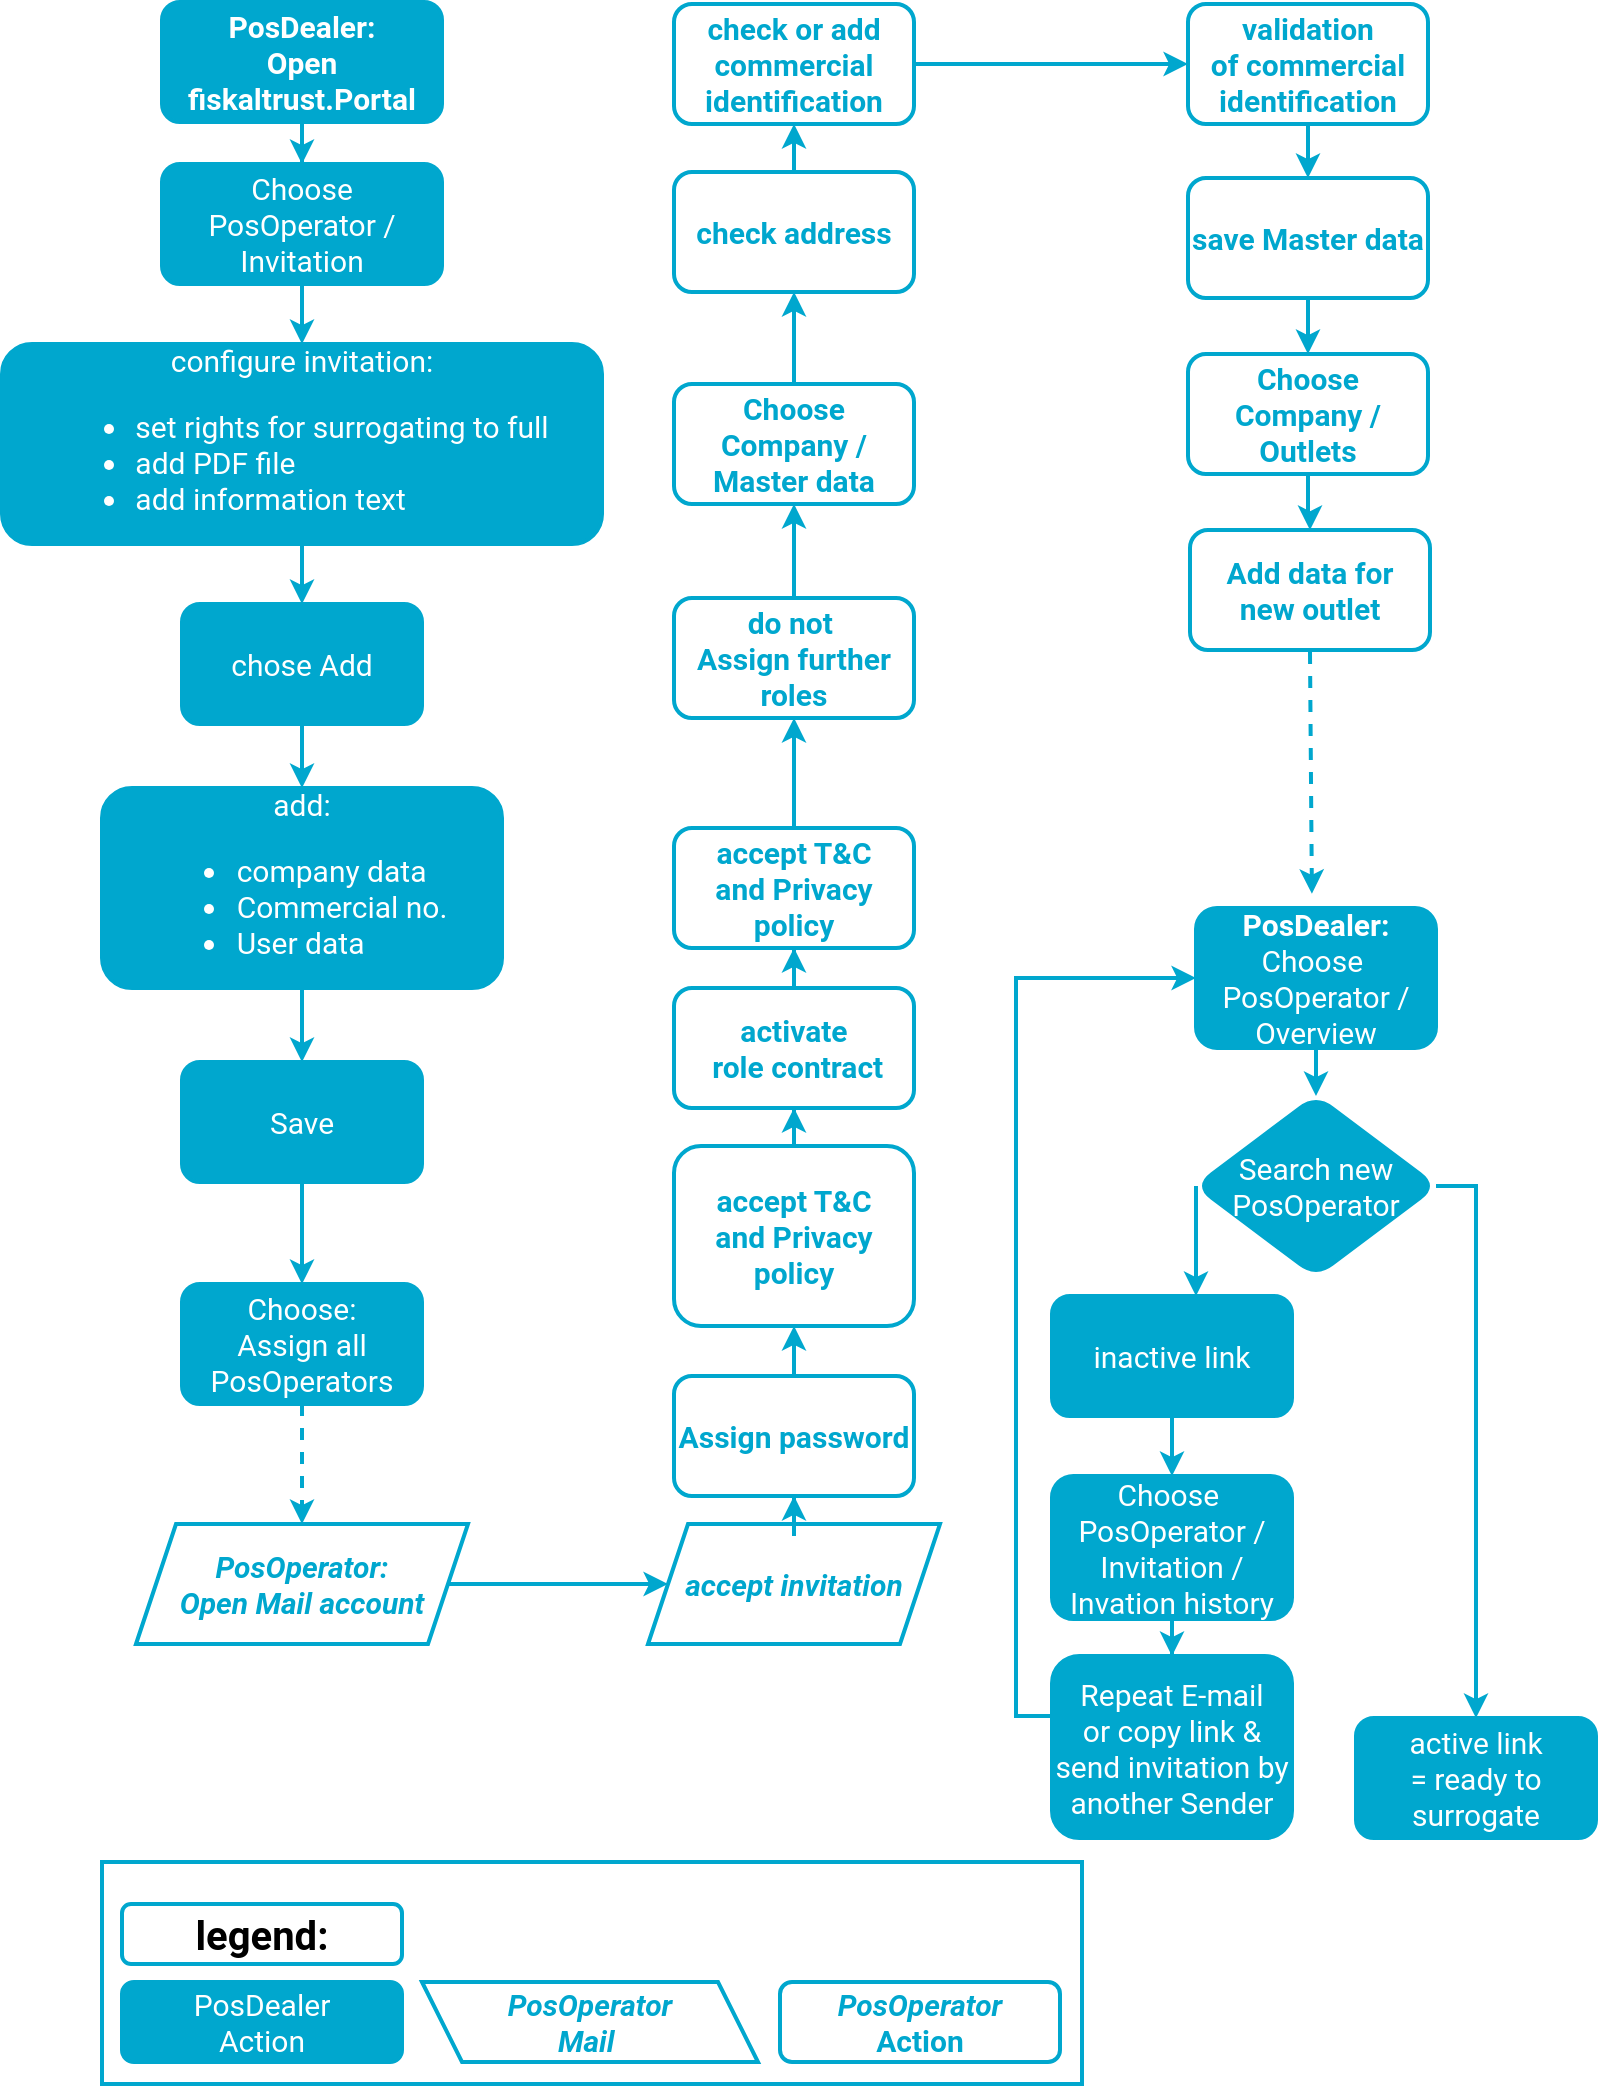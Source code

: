 <mxfile version="15.8.7" type="device"><diagram id="C5RBs43oDa-KdzZeNtuy" name="Page-1"><mxGraphModel dx="2169" dy="857" grid="1" gridSize="10" guides="1" tooltips="1" connect="1" arrows="1" fold="1" page="1" pageScale="1" pageWidth="827" pageHeight="1169" math="0" shadow="0"><root><mxCell id="WIyWlLk6GJQsqaUBKTNV-0"/><mxCell id="WIyWlLk6GJQsqaUBKTNV-1" parent="WIyWlLk6GJQsqaUBKTNV-0"/><mxCell id="Mn3AqxcqX_a29lvz7Gvl-0" value="" style="edgeStyle=orthogonalEdgeStyle;rounded=0;orthogonalLoop=1;jettySize=auto;html=1;fontFamily=Roboto;fontSize=24;fontColor=#00A7CE;strokeColor=#00A7CE;strokeWidth=2;" parent="WIyWlLk6GJQsqaUBKTNV-1" source="Mn3AqxcqX_a29lvz7Gvl-1" target="Mn3AqxcqX_a29lvz7Gvl-3" edge="1"><mxGeometry relative="1" as="geometry"/></mxCell><mxCell id="Mn3AqxcqX_a29lvz7Gvl-1" value="&lt;span style=&quot;font-weight: 700&quot;&gt;PosDealer:&lt;/span&gt;&lt;br style=&quot;font-weight: 700&quot;&gt;&lt;span style=&quot;font-weight: 700&quot;&gt;Open fiskaltrust.Portal&lt;/span&gt;&lt;span style=&quot;font-weight: 700 ; font-size: 15px&quot;&gt;&lt;br&gt;&lt;/span&gt;" style="whiteSpace=wrap;html=1;rounded=1;fontColor=#FFFFFF;strokeColor=#00A7CE;fillColor=#00A7CE;fontFamily=Roboto;fontSize=15;strokeWidth=2;" parent="WIyWlLk6GJQsqaUBKTNV-1" vertex="1"><mxGeometry x="-730" y="119" width="140" height="60" as="geometry"/></mxCell><mxCell id="Mn3AqxcqX_a29lvz7Gvl-18" value="" style="edgeStyle=orthogonalEdgeStyle;rounded=0;orthogonalLoop=1;jettySize=auto;html=1;fontColor=#00A7CE;strokeColor=#00A7CE;strokeWidth=2;" parent="WIyWlLk6GJQsqaUBKTNV-1" source="Mn3AqxcqX_a29lvz7Gvl-3" target="Mn3AqxcqX_a29lvz7Gvl-17" edge="1"><mxGeometry relative="1" as="geometry"/></mxCell><mxCell id="Mn3AqxcqX_a29lvz7Gvl-3" value="Choose&lt;br&gt;PosOperator / Invitation" style="whiteSpace=wrap;html=1;rounded=1;fontFamily=Roboto;fontSize=15;fontColor=#FFFFFF;strokeColor=#00A7CE;fillColor=#00A7CE;strokeWidth=2;" parent="WIyWlLk6GJQsqaUBKTNV-1" vertex="1"><mxGeometry x="-730" y="200" width="140" height="60" as="geometry"/></mxCell><mxCell id="Mn3AqxcqX_a29lvz7Gvl-20" value="" style="edgeStyle=orthogonalEdgeStyle;rounded=0;orthogonalLoop=1;jettySize=auto;html=1;fontColor=#00A7CE;strokeColor=#00A7CE;strokeWidth=2;" parent="WIyWlLk6GJQsqaUBKTNV-1" source="Mn3AqxcqX_a29lvz7Gvl-17" target="Mn3AqxcqX_a29lvz7Gvl-19" edge="1"><mxGeometry relative="1" as="geometry"/></mxCell><mxCell id="Mn3AqxcqX_a29lvz7Gvl-17" value="configure invitation:&lt;br&gt;&lt;ul&gt;&lt;li style=&quot;text-align: left&quot;&gt;set rights for surrogating to full&lt;/li&gt;&lt;li style=&quot;text-align: left&quot;&gt;add PDF file&lt;/li&gt;&lt;li style=&quot;text-align: left&quot;&gt;add information&amp;nbsp;text&lt;/li&gt;&lt;/ul&gt;" style="whiteSpace=wrap;html=1;rounded=1;fontFamily=Roboto;fontSize=15;fontColor=#FFFFFF;strokeColor=#00A7CE;fillColor=#00A7CE;strokeWidth=2;" parent="WIyWlLk6GJQsqaUBKTNV-1" vertex="1"><mxGeometry x="-810" y="290" width="300" height="100" as="geometry"/></mxCell><mxCell id="Mn3AqxcqX_a29lvz7Gvl-95" value="" style="edgeStyle=orthogonalEdgeStyle;rounded=0;orthogonalLoop=1;jettySize=auto;html=1;fontColor=#00A7CE;strokeColor=#00A7CE;strokeWidth=2;" parent="WIyWlLk6GJQsqaUBKTNV-1" source="Mn3AqxcqX_a29lvz7Gvl-19" target="Mn3AqxcqX_a29lvz7Gvl-21" edge="1"><mxGeometry relative="1" as="geometry"/></mxCell><mxCell id="Mn3AqxcqX_a29lvz7Gvl-19" value="chose Add" style="whiteSpace=wrap;html=1;rounded=1;fontFamily=Roboto;fontSize=15;fontColor=#FFFFFF;strokeColor=#00A7CE;fillColor=#00A7CE;strokeWidth=2;" parent="WIyWlLk6GJQsqaUBKTNV-1" vertex="1"><mxGeometry x="-720" y="420" width="120" height="60" as="geometry"/></mxCell><mxCell id="Mn3AqxcqX_a29lvz7Gvl-96" value="" style="edgeStyle=orthogonalEdgeStyle;rounded=0;orthogonalLoop=1;jettySize=auto;html=1;fontColor=#00A7CE;strokeColor=#00A7CE;strokeWidth=2;" parent="WIyWlLk6GJQsqaUBKTNV-1" source="Mn3AqxcqX_a29lvz7Gvl-21" target="Mn3AqxcqX_a29lvz7Gvl-23" edge="1"><mxGeometry relative="1" as="geometry"/></mxCell><mxCell id="Mn3AqxcqX_a29lvz7Gvl-21" value="add:&lt;br&gt;&lt;ul&gt;&lt;li style=&quot;text-align: left&quot;&gt;company data&lt;/li&gt;&lt;li style=&quot;text-align: left&quot;&gt;Commercial no.&lt;/li&gt;&lt;li style=&quot;text-align: left&quot;&gt;User data&lt;/li&gt;&lt;/ul&gt;" style="whiteSpace=wrap;html=1;rounded=1;fontFamily=Roboto;fontSize=15;fontColor=#FFFFFF;strokeColor=#00A7CE;fillColor=#00A7CE;strokeWidth=2;" parent="WIyWlLk6GJQsqaUBKTNV-1" vertex="1"><mxGeometry x="-760" y="512" width="200" height="100" as="geometry"/></mxCell><mxCell id="Mn3AqxcqX_a29lvz7Gvl-26" value="" style="edgeStyle=orthogonalEdgeStyle;rounded=0;orthogonalLoop=1;jettySize=auto;html=1;fontColor=#00A7CE;strokeColor=#00A7CE;strokeWidth=2;" parent="WIyWlLk6GJQsqaUBKTNV-1" source="Mn3AqxcqX_a29lvz7Gvl-23" target="Mn3AqxcqX_a29lvz7Gvl-25" edge="1"><mxGeometry relative="1" as="geometry"/></mxCell><mxCell id="Mn3AqxcqX_a29lvz7Gvl-23" value="Save" style="whiteSpace=wrap;html=1;rounded=1;fontFamily=Roboto;fontSize=15;fontColor=#FFFFFF;strokeColor=#00A7CE;fillColor=#00A7CE;strokeWidth=2;" parent="WIyWlLk6GJQsqaUBKTNV-1" vertex="1"><mxGeometry x="-720" y="649" width="120" height="60" as="geometry"/></mxCell><mxCell id="Mn3AqxcqX_a29lvz7Gvl-97" value="" style="edgeStyle=orthogonalEdgeStyle;rounded=0;orthogonalLoop=1;jettySize=auto;html=1;fontColor=#00A7CE;strokeColor=#00A7CE;strokeWidth=2;dashed=1;" parent="WIyWlLk6GJQsqaUBKTNV-1" source="Mn3AqxcqX_a29lvz7Gvl-25" target="Mn3AqxcqX_a29lvz7Gvl-34" edge="1"><mxGeometry relative="1" as="geometry"/></mxCell><mxCell id="Mn3AqxcqX_a29lvz7Gvl-25" value="Choose:&lt;br&gt;Assign all PosOperators" style="whiteSpace=wrap;html=1;rounded=1;fontFamily=Roboto;fontSize=15;fontColor=#FFFFFF;strokeColor=#00A7CE;fillColor=#00A7CE;strokeWidth=2;" parent="WIyWlLk6GJQsqaUBKTNV-1" vertex="1"><mxGeometry x="-720" y="760" width="120" height="60" as="geometry"/></mxCell><mxCell id="Mn3AqxcqX_a29lvz7Gvl-33" value="" style="edgeStyle=orthogonalEdgeStyle;rounded=0;orthogonalLoop=1;jettySize=auto;html=1;fontFamily=Roboto;fontSize=24;fontColor=#00A7CE;strokeColor=#00A7CE;strokeWidth=2;" parent="WIyWlLk6GJQsqaUBKTNV-1" source="Mn3AqxcqX_a29lvz7Gvl-34" target="Mn3AqxcqX_a29lvz7Gvl-36" edge="1"><mxGeometry relative="1" as="geometry"/></mxCell><mxCell id="Mn3AqxcqX_a29lvz7Gvl-34" value="PosOperator:&lt;br&gt;Open Mail account" style="shape=parallelogram;perimeter=parallelogramPerimeter;whiteSpace=wrap;html=1;fixedSize=1;labelBackgroundColor=#;fontFamily=Roboto;fontSize=15;fontColor=#00A7CE;strokeColor=#00A7CE;fillColor=none;fontStyle=3;strokeWidth=2;" parent="WIyWlLk6GJQsqaUBKTNV-1" vertex="1"><mxGeometry x="-743" y="880" width="166" height="60" as="geometry"/></mxCell><mxCell id="Mn3AqxcqX_a29lvz7Gvl-35" value="" style="edgeStyle=orthogonalEdgeStyle;rounded=0;orthogonalLoop=1;jettySize=auto;html=1;fontFamily=Roboto;fontSize=24;fontColor=#00A7CE;strokeColor=#00A7CE;strokeWidth=2;" parent="WIyWlLk6GJQsqaUBKTNV-1" source="Mn3AqxcqX_a29lvz7Gvl-36" target="Mn3AqxcqX_a29lvz7Gvl-38" edge="1"><mxGeometry relative="1" as="geometry"/></mxCell><mxCell id="Mn3AqxcqX_a29lvz7Gvl-36" value="accept invitation" style="shape=parallelogram;perimeter=parallelogramPerimeter;whiteSpace=wrap;html=1;fixedSize=1;labelBackgroundColor=#;fontFamily=Roboto;fontSize=15;fontColor=#00A7CE;strokeColor=#00A7CE;fillColor=none;fontStyle=3;strokeWidth=2;" parent="WIyWlLk6GJQsqaUBKTNV-1" vertex="1"><mxGeometry x="-487" y="880" width="146" height="60" as="geometry"/></mxCell><mxCell id="Mn3AqxcqX_a29lvz7Gvl-37" value="" style="edgeStyle=orthogonalEdgeStyle;rounded=0;orthogonalLoop=1;jettySize=auto;html=1;fontFamily=Roboto;fontSize=24;fontColor=#00A7CE;strokeColor=#00A7CE;strokeWidth=2;" parent="WIyWlLk6GJQsqaUBKTNV-1" source="Mn3AqxcqX_a29lvz7Gvl-38" target="Mn3AqxcqX_a29lvz7Gvl-40" edge="1"><mxGeometry relative="1" as="geometry"/></mxCell><mxCell id="Mn3AqxcqX_a29lvz7Gvl-38" value="Assign password" style="whiteSpace=wrap;html=1;rounded=1;fontFamily=Roboto;fontSize=15;fontColor=#00A7CE;fontStyle=1;strokeColor=#00A7CE;strokeWidth=2;" parent="WIyWlLk6GJQsqaUBKTNV-1" vertex="1"><mxGeometry x="-474" y="806" width="120" height="60" as="geometry"/></mxCell><mxCell id="Mn3AqxcqX_a29lvz7Gvl-39" value="" style="edgeStyle=orthogonalEdgeStyle;rounded=0;orthogonalLoop=1;jettySize=auto;html=1;strokeColor=#00A7CE;strokeWidth=2;" parent="WIyWlLk6GJQsqaUBKTNV-1" source="Mn3AqxcqX_a29lvz7Gvl-40" target="Mn3AqxcqX_a29lvz7Gvl-50" edge="1"><mxGeometry relative="1" as="geometry"/></mxCell><mxCell id="Mn3AqxcqX_a29lvz7Gvl-40" value="accept T&amp;amp;C&lt;br&gt;and Privacy policy" style="whiteSpace=wrap;html=1;rounded=1;fontFamily=Roboto;fontSize=15;fontColor=#00A7CE;fontStyle=1;strokeColor=#00A7CE;strokeWidth=2;" parent="WIyWlLk6GJQsqaUBKTNV-1" vertex="1"><mxGeometry x="-474" y="691" width="120" height="90" as="geometry"/></mxCell><mxCell id="Mn3AqxcqX_a29lvz7Gvl-99" value="" style="edgeStyle=orthogonalEdgeStyle;rounded=0;orthogonalLoop=1;jettySize=auto;html=1;fontColor=#00A7CE;strokeColor=#00A7CE;strokeWidth=2;" parent="WIyWlLk6GJQsqaUBKTNV-1" source="Mn3AqxcqX_a29lvz7Gvl-42" target="Mn3AqxcqX_a29lvz7Gvl-44" edge="1"><mxGeometry relative="1" as="geometry"/></mxCell><mxCell id="Mn3AqxcqX_a29lvz7Gvl-42" value="Choose Company / Master data" style="whiteSpace=wrap;html=1;rounded=1;fontFamily=Roboto;fontSize=15;fontColor=#00A7CE;fontStyle=1;strokeColor=#00A7CE;strokeWidth=2;" parent="WIyWlLk6GJQsqaUBKTNV-1" vertex="1"><mxGeometry x="-474" y="310" width="120" height="60" as="geometry"/></mxCell><mxCell id="Mn3AqxcqX_a29lvz7Gvl-103" value="" style="edgeStyle=orthogonalEdgeStyle;rounded=0;orthogonalLoop=1;jettySize=auto;html=1;fontColor=#00A7CE;strokeColor=#00A7CE;strokeWidth=2;entryX=0;entryY=0.5;entryDx=0;entryDy=0;" parent="WIyWlLk6GJQsqaUBKTNV-1" source="Mn3AqxcqX_a29lvz7Gvl-46" target="puUZkzGOgNQU4tXlGvYH-48" edge="1"><mxGeometry relative="1" as="geometry"><mxPoint x="-225.0" y="153" as="targetPoint"/></mxGeometry></mxCell><mxCell id="Mn3AqxcqX_a29lvz7Gvl-46" value="check or add commercial identification" style="whiteSpace=wrap;html=1;rounded=1;fontFamily=Roboto;fontSize=15;fontColor=#00A7CE;fontStyle=1;strokeColor=#00A7CE;strokeWidth=2;" parent="WIyWlLk6GJQsqaUBKTNV-1" vertex="1"><mxGeometry x="-474" y="120" width="120" height="60" as="geometry"/></mxCell><mxCell id="Mn3AqxcqX_a29lvz7Gvl-49" value="" style="edgeStyle=orthogonalEdgeStyle;rounded=0;orthogonalLoop=1;jettySize=auto;html=1;fontColor=#00A7CE;strokeColor=#00A7CE;strokeWidth=2;" parent="WIyWlLk6GJQsqaUBKTNV-1" source="Mn3AqxcqX_a29lvz7Gvl-50" target="Mn3AqxcqX_a29lvz7Gvl-52" edge="1"><mxGeometry relative="1" as="geometry"/></mxCell><mxCell id="Mn3AqxcqX_a29lvz7Gvl-50" value="activate&lt;br&gt;&amp;nbsp;role contract" style="whiteSpace=wrap;html=1;rounded=1;fontFamily=Roboto;fontSize=15;fontColor=#00A7CE;fontStyle=1;strokeColor=#00A7CE;strokeWidth=2;" parent="WIyWlLk6GJQsqaUBKTNV-1" vertex="1"><mxGeometry x="-474" y="612" width="120" height="60" as="geometry"/></mxCell><mxCell id="Mn3AqxcqX_a29lvz7Gvl-51" value="" style="edgeStyle=orthogonalEdgeStyle;rounded=0;orthogonalLoop=1;jettySize=auto;html=1;fontColor=#00A7CE;strokeColor=#00A7CE;strokeWidth=2;" parent="WIyWlLk6GJQsqaUBKTNV-1" source="Mn3AqxcqX_a29lvz7Gvl-52" target="Mn3AqxcqX_a29lvz7Gvl-54" edge="1"><mxGeometry relative="1" as="geometry"/></mxCell><mxCell id="Mn3AqxcqX_a29lvz7Gvl-52" value="&lt;span&gt;accept T&amp;amp;C&lt;/span&gt;&lt;br&gt;&lt;span&gt;and Privacy policy&lt;/span&gt;" style="whiteSpace=wrap;html=1;rounded=1;fontFamily=Roboto;fontSize=15;fontColor=#00A7CE;fontStyle=1;strokeColor=#00A7CE;strokeWidth=2;" parent="WIyWlLk6GJQsqaUBKTNV-1" vertex="1"><mxGeometry x="-474" y="532" width="120" height="60" as="geometry"/></mxCell><mxCell id="Mn3AqxcqX_a29lvz7Gvl-101" value="" style="edgeStyle=orthogonalEdgeStyle;rounded=0;orthogonalLoop=1;jettySize=auto;html=1;fontColor=#00A7CE;strokeColor=#00A7CE;strokeWidth=2;" parent="WIyWlLk6GJQsqaUBKTNV-1" source="Mn3AqxcqX_a29lvz7Gvl-54" target="Mn3AqxcqX_a29lvz7Gvl-42" edge="1"><mxGeometry relative="1" as="geometry"/></mxCell><mxCell id="Mn3AqxcqX_a29lvz7Gvl-54" value="&lt;h4&gt;do not&amp;nbsp;&lt;br&gt;Assign further roles&lt;/h4&gt;" style="whiteSpace=wrap;html=1;rounded=1;fontFamily=Roboto;fontSize=15;fontColor=#00A7CE;fontStyle=1;strokeColor=#00A7CE;strokeWidth=2;" parent="WIyWlLk6GJQsqaUBKTNV-1" vertex="1"><mxGeometry x="-474" y="417" width="120" height="60" as="geometry"/></mxCell><mxCell id="Mn3AqxcqX_a29lvz7Gvl-85" value="" style="edgeStyle=orthogonalEdgeStyle;rounded=0;orthogonalLoop=1;jettySize=auto;html=1;fontColor=#00A7CE;strokeColor=#00A7CE;strokeWidth=2;exitX=0;exitY=0.5;exitDx=0;exitDy=0;entryX=0;entryY=0.5;entryDx=0;entryDy=0;" parent="WIyWlLk6GJQsqaUBKTNV-1" edge="1"><mxGeometry relative="1" as="geometry"><mxPoint x="-1040" y="607" as="targetPoint"/><Array as="points"><mxPoint x="-1112" y="976"/><mxPoint x="-1130" y="976"/><mxPoint x="-1130" y="607"/></Array></mxGeometry></mxCell><mxCell id="Mn3AqxcqX_a29lvz7Gvl-100" value="" style="edgeStyle=orthogonalEdgeStyle;rounded=0;orthogonalLoop=1;jettySize=auto;html=1;fontColor=#00A7CE;strokeColor=#00A7CE;strokeWidth=2;" parent="WIyWlLk6GJQsqaUBKTNV-1" source="Mn3AqxcqX_a29lvz7Gvl-44" target="Mn3AqxcqX_a29lvz7Gvl-46" edge="1"><mxGeometry relative="1" as="geometry"/></mxCell><mxCell id="Mn3AqxcqX_a29lvz7Gvl-44" value="check address" style="whiteSpace=wrap;html=1;rounded=1;fontFamily=Roboto;fontSize=15;fontColor=#00A7CE;fontStyle=1;strokeColor=#00A7CE;strokeWidth=2;" parent="WIyWlLk6GJQsqaUBKTNV-1" vertex="1"><mxGeometry x="-474" y="204" width="120" height="60" as="geometry"/></mxCell><mxCell id="puUZkzGOgNQU4tXlGvYH-16" value="" style="group" parent="WIyWlLk6GJQsqaUBKTNV-1" vertex="1" connectable="0"><mxGeometry x="-760" y="1049" width="490" height="111" as="geometry"/></mxCell><mxCell id="puUZkzGOgNQU4tXlGvYH-17" value="" style="rounded=0;whiteSpace=wrap;html=1;fillColor=none;strokeWidth=2;strokeColor=#00A7CE;" parent="puUZkzGOgNQU4tXlGvYH-16" vertex="1"><mxGeometry width="490" height="111" as="geometry"/></mxCell><mxCell id="puUZkzGOgNQU4tXlGvYH-18" value="&lt;span style=&quot;font-size: 15px&quot;&gt;PosDealer&lt;br&gt;Action&lt;/span&gt;" style="whiteSpace=wrap;html=1;rounded=1;fontFamily=Roboto;fontSize=15;fontColor=#FFFFFF;strokeColor=#00A7CE;fillColor=#00A7CE;strokeWidth=2;" parent="puUZkzGOgNQU4tXlGvYH-16" vertex="1"><mxGeometry x="10" y="60" width="140" height="40" as="geometry"/></mxCell><mxCell id="puUZkzGOgNQU4tXlGvYH-19" value="&lt;i&gt;PosOperator&lt;br&gt;&lt;/i&gt;Action" style="whiteSpace=wrap;html=1;rounded=1;fontFamily=Roboto;fontStyle=1;fontSize=15;fontColor=#00A7CE;strokeColor=#00A7CE;strokeWidth=2;" parent="puUZkzGOgNQU4tXlGvYH-16" vertex="1"><mxGeometry x="339" y="60" width="140" height="40" as="geometry"/></mxCell><mxCell id="puUZkzGOgNQU4tXlGvYH-20" value="&lt;font style=&quot;font-size: 20px&quot;&gt;legend:&lt;/font&gt;" style="whiteSpace=wrap;html=1;rounded=1;fontFamily=Roboto;fontStyle=1;fontSize=15;strokeWidth=2;strokeColor=#00A7CE;" parent="puUZkzGOgNQU4tXlGvYH-16" vertex="1"><mxGeometry x="10" y="21" width="140" height="30" as="geometry"/></mxCell><mxCell id="puUZkzGOgNQU4tXlGvYH-21" value="PosOperator&lt;br&gt;Mail&amp;nbsp;" style="shape=parallelogram;perimeter=parallelogramPerimeter;whiteSpace=wrap;html=1;fixedSize=1;labelBackgroundColor=#;fontFamily=Roboto;fontSize=15;fontColor=#00A7CE;strokeColor=#00A7CE;fillColor=none;fontStyle=3;flipV=1;strokeWidth=2;" parent="puUZkzGOgNQU4tXlGvYH-16" vertex="1"><mxGeometry x="160" y="60" width="168" height="40" as="geometry"/></mxCell><mxCell id="puUZkzGOgNQU4tXlGvYH-45" value="" style="edgeStyle=orthogonalEdgeStyle;rounded=0;orthogonalLoop=1;jettySize=auto;html=1;strokeColor=#00A7CE;strokeWidth=2;" parent="WIyWlLk6GJQsqaUBKTNV-1" source="puUZkzGOgNQU4tXlGvYH-46" target="puUZkzGOgNQU4tXlGvYH-62" edge="1"><mxGeometry relative="1" as="geometry"/></mxCell><mxCell id="puUZkzGOgNQU4tXlGvYH-46" value="save Master data" style="whiteSpace=wrap;html=1;rounded=1;fontFamily=Roboto;fontSize=15;fontColor=#00A7CE;fontStyle=1;strokeColor=#00A7CE;strokeWidth=2;" parent="WIyWlLk6GJQsqaUBKTNV-1" vertex="1"><mxGeometry x="-217" y="207" width="120" height="60" as="geometry"/></mxCell><mxCell id="puUZkzGOgNQU4tXlGvYH-47" value="" style="edgeStyle=orthogonalEdgeStyle;rounded=0;orthogonalLoop=1;jettySize=auto;html=1;fontColor=#00A7CE;strokeColor=#00A7CE;strokeWidth=2;entryX=0.5;entryY=0;entryDx=0;entryDy=0;" parent="WIyWlLk6GJQsqaUBKTNV-1" source="puUZkzGOgNQU4tXlGvYH-48" target="puUZkzGOgNQU4tXlGvYH-46" edge="1"><mxGeometry relative="1" as="geometry"><mxPoint x="-147" y="305" as="targetPoint"/></mxGeometry></mxCell><mxCell id="puUZkzGOgNQU4tXlGvYH-48" value="validation&lt;br&gt;of commercial identification" style="whiteSpace=wrap;html=1;rounded=1;fontFamily=Roboto;fontSize=15;fontColor=#00A7CE;fontStyle=1;strokeColor=#00A7CE;strokeWidth=2;" parent="WIyWlLk6GJQsqaUBKTNV-1" vertex="1"><mxGeometry x="-217" y="120" width="120" height="60" as="geometry"/></mxCell><mxCell id="puUZkzGOgNQU4tXlGvYH-49" value="" style="edgeStyle=orthogonalEdgeStyle;rounded=0;orthogonalLoop=1;jettySize=auto;html=1;fontColor=#00A7CE;strokeColor=#00A7CE;strokeWidth=2;" parent="WIyWlLk6GJQsqaUBKTNV-1" source="puUZkzGOgNQU4tXlGvYH-50" target="puUZkzGOgNQU4tXlGvYH-53" edge="1"><mxGeometry relative="1" as="geometry"/></mxCell><mxCell id="puUZkzGOgNQU4tXlGvYH-50" value="&lt;span style=&quot;font-weight: 700&quot;&gt;PosDealer:&lt;br&gt;&lt;/span&gt;Choose&amp;nbsp;&lt;br&gt;PosOperator / Overview" style="whiteSpace=wrap;html=1;rounded=1;fontFamily=Roboto;fontSize=15;fontColor=#FFFFFF;strokeColor=#00A7CE;fillColor=#00A7CE;strokeWidth=2;" parent="WIyWlLk6GJQsqaUBKTNV-1" vertex="1"><mxGeometry x="-213" y="572" width="120" height="70" as="geometry"/></mxCell><mxCell id="puUZkzGOgNQU4tXlGvYH-51" value="" style="edgeStyle=orthogonalEdgeStyle;rounded=0;orthogonalLoop=1;jettySize=auto;html=1;fontColor=#00A7CE;strokeColor=#00A7CE;strokeWidth=2;startArrow=none;exitX=0;exitY=0.5;exitDx=0;exitDy=0;" parent="WIyWlLk6GJQsqaUBKTNV-1" source="puUZkzGOgNQU4tXlGvYH-53" target="puUZkzGOgNQU4tXlGvYH-55" edge="1"><mxGeometry relative="1" as="geometry"><mxPoint x="-153" y="757" as="sourcePoint"/><Array as="points"><mxPoint x="-213" y="797"/></Array></mxGeometry></mxCell><mxCell id="puUZkzGOgNQU4tXlGvYH-52" style="edgeStyle=orthogonalEdgeStyle;rounded=0;orthogonalLoop=1;jettySize=auto;html=1;exitX=1;exitY=0.5;exitDx=0;exitDy=0;entryX=0.5;entryY=0;entryDx=0;entryDy=0;fontColor=#00A7CE;strokeColor=#00A7CE;strokeWidth=2;" parent="WIyWlLk6GJQsqaUBKTNV-1" source="puUZkzGOgNQU4tXlGvYH-53" target="puUZkzGOgNQU4tXlGvYH-60" edge="1"><mxGeometry relative="1" as="geometry"><mxPoint x="-67" y="994.66" as="targetPoint"/></mxGeometry></mxCell><mxCell id="puUZkzGOgNQU4tXlGvYH-53" value="Search new PosOperator" style="rhombus;whiteSpace=wrap;html=1;rounded=1;fontFamily=Roboto;fontSize=15;fontColor=#FFFFFF;strokeColor=#00A7CE;fillColor=#00A7CE;strokeWidth=2;" parent="WIyWlLk6GJQsqaUBKTNV-1" vertex="1"><mxGeometry x="-213" y="666" width="120" height="90" as="geometry"/></mxCell><mxCell id="puUZkzGOgNQU4tXlGvYH-54" value="" style="edgeStyle=orthogonalEdgeStyle;rounded=0;orthogonalLoop=1;jettySize=auto;html=1;fontColor=#00A7CE;strokeColor=#00A7CE;strokeWidth=2;" parent="WIyWlLk6GJQsqaUBKTNV-1" source="puUZkzGOgNQU4tXlGvYH-55" target="puUZkzGOgNQU4tXlGvYH-57" edge="1"><mxGeometry relative="1" as="geometry"/></mxCell><mxCell id="puUZkzGOgNQU4tXlGvYH-55" value="inactive link" style="whiteSpace=wrap;html=1;rounded=1;fontFamily=Roboto;fontSize=15;fontColor=#FFFFFF;strokeColor=#00A7CE;fillColor=#00A7CE;strokeWidth=2;" parent="WIyWlLk6GJQsqaUBKTNV-1" vertex="1"><mxGeometry x="-285" y="766" width="120" height="60" as="geometry"/></mxCell><mxCell id="puUZkzGOgNQU4tXlGvYH-56" value="" style="edgeStyle=orthogonalEdgeStyle;rounded=0;orthogonalLoop=1;jettySize=auto;html=1;fontColor=#00A7CE;strokeColor=#00A7CE;strokeWidth=2;" parent="WIyWlLk6GJQsqaUBKTNV-1" source="puUZkzGOgNQU4tXlGvYH-57" target="puUZkzGOgNQU4tXlGvYH-59" edge="1"><mxGeometry relative="1" as="geometry"/></mxCell><mxCell id="puUZkzGOgNQU4tXlGvYH-57" value="Choose&amp;nbsp;&lt;br&gt;PosOperator / Invitation / Invation history" style="whiteSpace=wrap;html=1;rounded=1;fontFamily=Roboto;fontSize=15;fontColor=#FFFFFF;strokeColor=#00A7CE;fillColor=#00A7CE;strokeWidth=2;" parent="WIyWlLk6GJQsqaUBKTNV-1" vertex="1"><mxGeometry x="-285" y="856" width="120" height="71.5" as="geometry"/></mxCell><mxCell id="puUZkzGOgNQU4tXlGvYH-58" value="" style="edgeStyle=orthogonalEdgeStyle;rounded=0;orthogonalLoop=1;jettySize=auto;html=1;fontColor=#00A7CE;strokeColor=#00A7CE;strokeWidth=2;exitX=0;exitY=0.5;exitDx=0;exitDy=0;entryX=0;entryY=0.5;entryDx=0;entryDy=0;" parent="WIyWlLk6GJQsqaUBKTNV-1" source="puUZkzGOgNQU4tXlGvYH-59" target="puUZkzGOgNQU4tXlGvYH-50" edge="1"><mxGeometry relative="1" as="geometry"><mxPoint x="-213" y="572" as="targetPoint"/><Array as="points"><mxPoint x="-285" y="976"/><mxPoint x="-303" y="976"/><mxPoint x="-303" y="607"/></Array></mxGeometry></mxCell><mxCell id="puUZkzGOgNQU4tXlGvYH-59" value="Repeat E-mail&lt;br&gt;or copy link &amp;amp; send invitation by another Sender" style="whiteSpace=wrap;html=1;rounded=1;fontFamily=Roboto;fontSize=15;fontColor=#FFFFFF;strokeColor=#00A7CE;fillColor=#00A7CE;strokeWidth=2;" parent="WIyWlLk6GJQsqaUBKTNV-1" vertex="1"><mxGeometry x="-285" y="946" width="120" height="91" as="geometry"/></mxCell><mxCell id="puUZkzGOgNQU4tXlGvYH-60" value="active link&lt;br&gt;= ready to surrogate" style="whiteSpace=wrap;html=1;rounded=1;fontFamily=Roboto;fontSize=15;fontColor=#FFFFFF;strokeColor=#00A7CE;fillColor=#00A7CE;strokeWidth=2;" parent="WIyWlLk6GJQsqaUBKTNV-1" vertex="1"><mxGeometry x="-133" y="977" width="120" height="60" as="geometry"/></mxCell><mxCell id="puUZkzGOgNQU4tXlGvYH-61" value="" style="edgeStyle=orthogonalEdgeStyle;rounded=0;orthogonalLoop=1;jettySize=auto;html=1;strokeColor=#00A7CE;strokeWidth=2;" parent="WIyWlLk6GJQsqaUBKTNV-1" source="puUZkzGOgNQU4tXlGvYH-62" target="puUZkzGOgNQU4tXlGvYH-64" edge="1"><mxGeometry relative="1" as="geometry"/></mxCell><mxCell id="puUZkzGOgNQU4tXlGvYH-62" value="Choose Company / Outlets" style="whiteSpace=wrap;html=1;rounded=1;fontFamily=Roboto;fontSize=15;fontColor=#00A7CE;fontStyle=1;strokeColor=#00A7CE;strokeWidth=2;" parent="WIyWlLk6GJQsqaUBKTNV-1" vertex="1"><mxGeometry x="-217" y="295" width="120" height="60" as="geometry"/></mxCell><mxCell id="puUZkzGOgNQU4tXlGvYH-63" value="" style="edgeStyle=orthogonalEdgeStyle;rounded=0;orthogonalLoop=1;jettySize=auto;html=1;strokeColor=#00A7CE;strokeWidth=2;dashed=1;entryX=0.483;entryY=-0.101;entryDx=0;entryDy=0;entryPerimeter=0;" parent="WIyWlLk6GJQsqaUBKTNV-1" target="puUZkzGOgNQU4tXlGvYH-50" edge="1"><mxGeometry relative="1" as="geometry"><mxPoint x="-156.0" y="444" as="sourcePoint"/><mxPoint x="-93" y="510" as="targetPoint"/></mxGeometry></mxCell><mxCell id="puUZkzGOgNQU4tXlGvYH-64" value="Add data for&lt;br&gt;new outlet" style="whiteSpace=wrap;html=1;rounded=1;fontFamily=Roboto;fontSize=15;fontColor=#00A7CE;fontStyle=1;strokeColor=#00A7CE;strokeWidth=2;" parent="WIyWlLk6GJQsqaUBKTNV-1" vertex="1"><mxGeometry x="-216" y="383" width="120" height="60" as="geometry"/></mxCell></root></mxGraphModel></diagram></mxfile>
